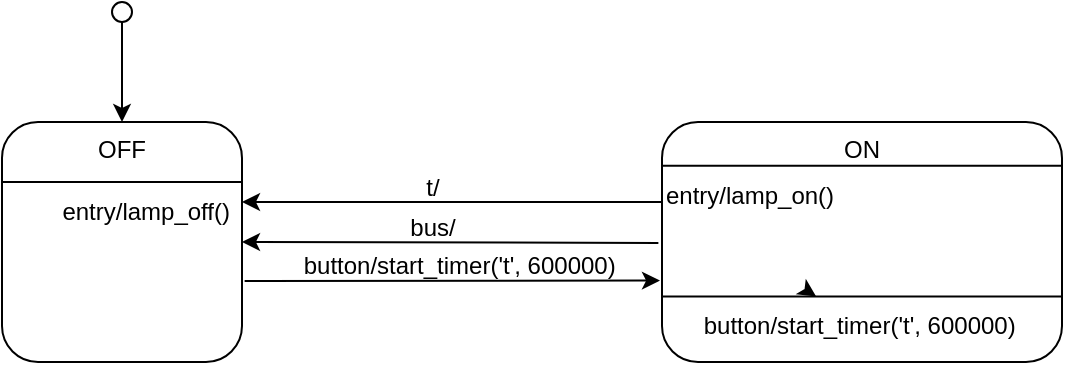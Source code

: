 <mxfile>
    <diagram id="8ySKEQrzUD9MHbQdxluT" name="Page-1">
        <mxGraphModel dx="903" dy="496" grid="1" gridSize="10" guides="1" tooltips="1" connect="1" arrows="1" fold="1" page="0" pageScale="1" pageWidth="827" pageHeight="1169" math="0" shadow="0">
            <root>
                <mxCell id="0"/>
                <mxCell id="1" parent="0"/>
                <mxCell id="7" value="" style="group" vertex="1" connectable="0" parent="1">
                    <mxGeometry x="240" y="120" width="130" height="120" as="geometry"/>
                </mxCell>
                <mxCell id="3" value="OFF" style="rounded=1;whiteSpace=wrap;html=1;verticalAlign=top;" vertex="1" parent="7">
                    <mxGeometry width="120" height="120" as="geometry"/>
                </mxCell>
                <mxCell id="6" value="" style="endArrow=none;html=1;" edge="1" parent="7">
                    <mxGeometry width="50" height="50" relative="1" as="geometry">
                        <mxPoint y="30" as="sourcePoint"/>
                        <mxPoint x="120" y="30" as="targetPoint"/>
                    </mxGeometry>
                </mxCell>
                <mxCell id="32" value="entry/lamp_off()" style="text;html=1;align=right;verticalAlign=middle;resizable=0;points=[];autosize=1;strokeColor=none;fillColor=none;" vertex="1" parent="7">
                    <mxGeometry x="5" y="30" width="110" height="30" as="geometry"/>
                </mxCell>
                <mxCell id="8" value="" style="group" vertex="1" connectable="0" parent="1">
                    <mxGeometry x="570" y="120" width="200" height="120" as="geometry"/>
                </mxCell>
                <mxCell id="2" value="ON" style="rounded=1;whiteSpace=wrap;html=1;verticalAlign=top;" vertex="1" parent="8">
                    <mxGeometry width="200" height="120.0" as="geometry"/>
                </mxCell>
                <mxCell id="19" value="button/start_timer('t', 600000)&amp;nbsp;" style="text;html=1;align=center;verticalAlign=middle;resizable=0;points=[];autosize=1;strokeColor=none;fillColor=none;" vertex="1" parent="8">
                    <mxGeometry x="10" y="87.273" width="180" height="30" as="geometry"/>
                </mxCell>
                <mxCell id="20" value="" style="endArrow=none;html=1;" edge="1" parent="8">
                    <mxGeometry width="50" height="50" relative="1" as="geometry">
                        <mxPoint y="87.273" as="sourcePoint"/>
                        <mxPoint x="200" y="87.273" as="targetPoint"/>
                    </mxGeometry>
                </mxCell>
                <mxCell id="5" value="" style="endArrow=none;html=1;" edge="1" parent="8">
                    <mxGeometry width="50" height="50" relative="1" as="geometry">
                        <mxPoint y="21.818" as="sourcePoint"/>
                        <mxPoint x="200" y="21.818" as="targetPoint"/>
                    </mxGeometry>
                </mxCell>
                <mxCell id="21" value="entry/lamp_on()" style="text;html=1;align=left;verticalAlign=middle;resizable=0;points=[];autosize=1;strokeColor=none;fillColor=none;" vertex="1" parent="8">
                    <mxGeometry y="21.818" width="110" height="30" as="geometry"/>
                </mxCell>
                <mxCell id="31" value="" style="edgeStyle=none;html=1;" edge="1" parent="8" target="19">
                    <mxGeometry relative="1" as="geometry">
                        <mxPoint x="72.917" y="84.545" as="sourcePoint"/>
                    </mxGeometry>
                </mxCell>
                <mxCell id="11" value="" style="ellipse;whiteSpace=wrap;html=1;aspect=fixed;" vertex="1" parent="1">
                    <mxGeometry x="295" y="60" width="10" height="10" as="geometry"/>
                </mxCell>
                <mxCell id="12" value="" style="endArrow=classic;html=1;exitX=0.5;exitY=1;exitDx=0;exitDy=0;entryX=0.5;entryY=0;entryDx=0;entryDy=0;" edge="1" parent="1" source="11" target="3">
                    <mxGeometry width="50" height="50" relative="1" as="geometry">
                        <mxPoint x="310" y="110" as="sourcePoint"/>
                        <mxPoint x="360" y="60" as="targetPoint"/>
                    </mxGeometry>
                </mxCell>
                <mxCell id="13" value="" style="endArrow=classic;html=1;exitX=1.011;exitY=0.663;exitDx=0;exitDy=0;entryX=-0.01;entryY=0.825;entryDx=0;entryDy=0;exitPerimeter=0;entryPerimeter=0;" edge="1" parent="1" source="3">
                    <mxGeometry width="50" height="50" relative="1" as="geometry">
                        <mxPoint x="430" y="240" as="sourcePoint"/>
                        <mxPoint x="569" y="199.295" as="targetPoint"/>
                    </mxGeometry>
                </mxCell>
                <mxCell id="14" value="button/start_timer('t', 600000)&amp;nbsp;" style="text;html=1;align=center;verticalAlign=middle;resizable=0;points=[];autosize=1;strokeColor=none;fillColor=none;" vertex="1" parent="1">
                    <mxGeometry x="380" y="177" width="180" height="30" as="geometry"/>
                </mxCell>
                <mxCell id="24" style="edgeStyle=none;html=1;entryX=1;entryY=0.5;entryDx=0;entryDy=0;exitX=-0.018;exitY=0.198;exitDx=0;exitDy=0;exitPerimeter=0;" edge="1" parent="1" target="3">
                    <mxGeometry relative="1" as="geometry">
                        <mxPoint x="550" y="175" as="targetPoint"/>
                        <mxPoint x="568.2" y="180.485" as="sourcePoint"/>
                    </mxGeometry>
                </mxCell>
                <mxCell id="25" value="bus/" style="text;html=1;align=center;verticalAlign=middle;resizable=0;points=[];autosize=1;strokeColor=none;fillColor=none;" vertex="1" parent="1">
                    <mxGeometry x="430" y="158" width="50" height="30" as="geometry"/>
                </mxCell>
                <mxCell id="29" value="" style="edgeStyle=none;html=1;" edge="1" parent="1">
                    <mxGeometry relative="1" as="geometry">
                        <mxPoint x="570" y="160" as="sourcePoint"/>
                        <mxPoint x="360" y="160" as="targetPoint"/>
                    </mxGeometry>
                </mxCell>
                <mxCell id="30" value="t/" style="text;html=1;align=center;verticalAlign=middle;resizable=0;points=[];autosize=1;strokeColor=none;fillColor=none;" vertex="1" parent="1">
                    <mxGeometry x="440" y="138" width="30" height="30" as="geometry"/>
                </mxCell>
            </root>
        </mxGraphModel>
    </diagram>
</mxfile>